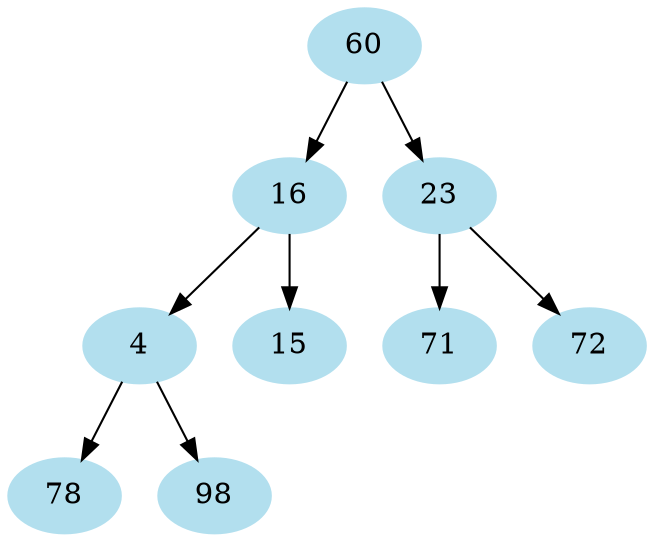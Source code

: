 digraph unix {
	node [color=lightblue2 style=filled]
	size="6.6"
			60 -> 16
			60 -> 23
			16 -> 4
			16 -> 15
			23 -> 71
			23 -> 72
			4 -> 78
			4 -> 98
}